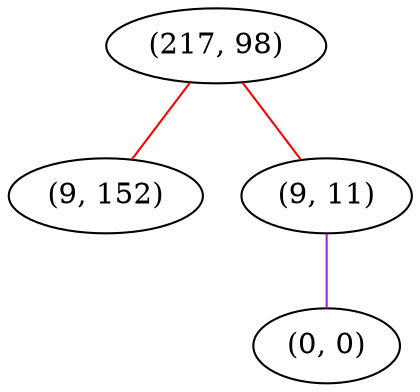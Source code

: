graph "" {
"(217, 98)";
"(9, 152)";
"(9, 11)";
"(0, 0)";
"(217, 98)" -- "(9, 152)"  [color=red, key=0, weight=1];
"(217, 98)" -- "(9, 11)"  [color=red, key=0, weight=1];
"(9, 11)" -- "(0, 0)"  [color=purple, key=0, weight=4];
}
